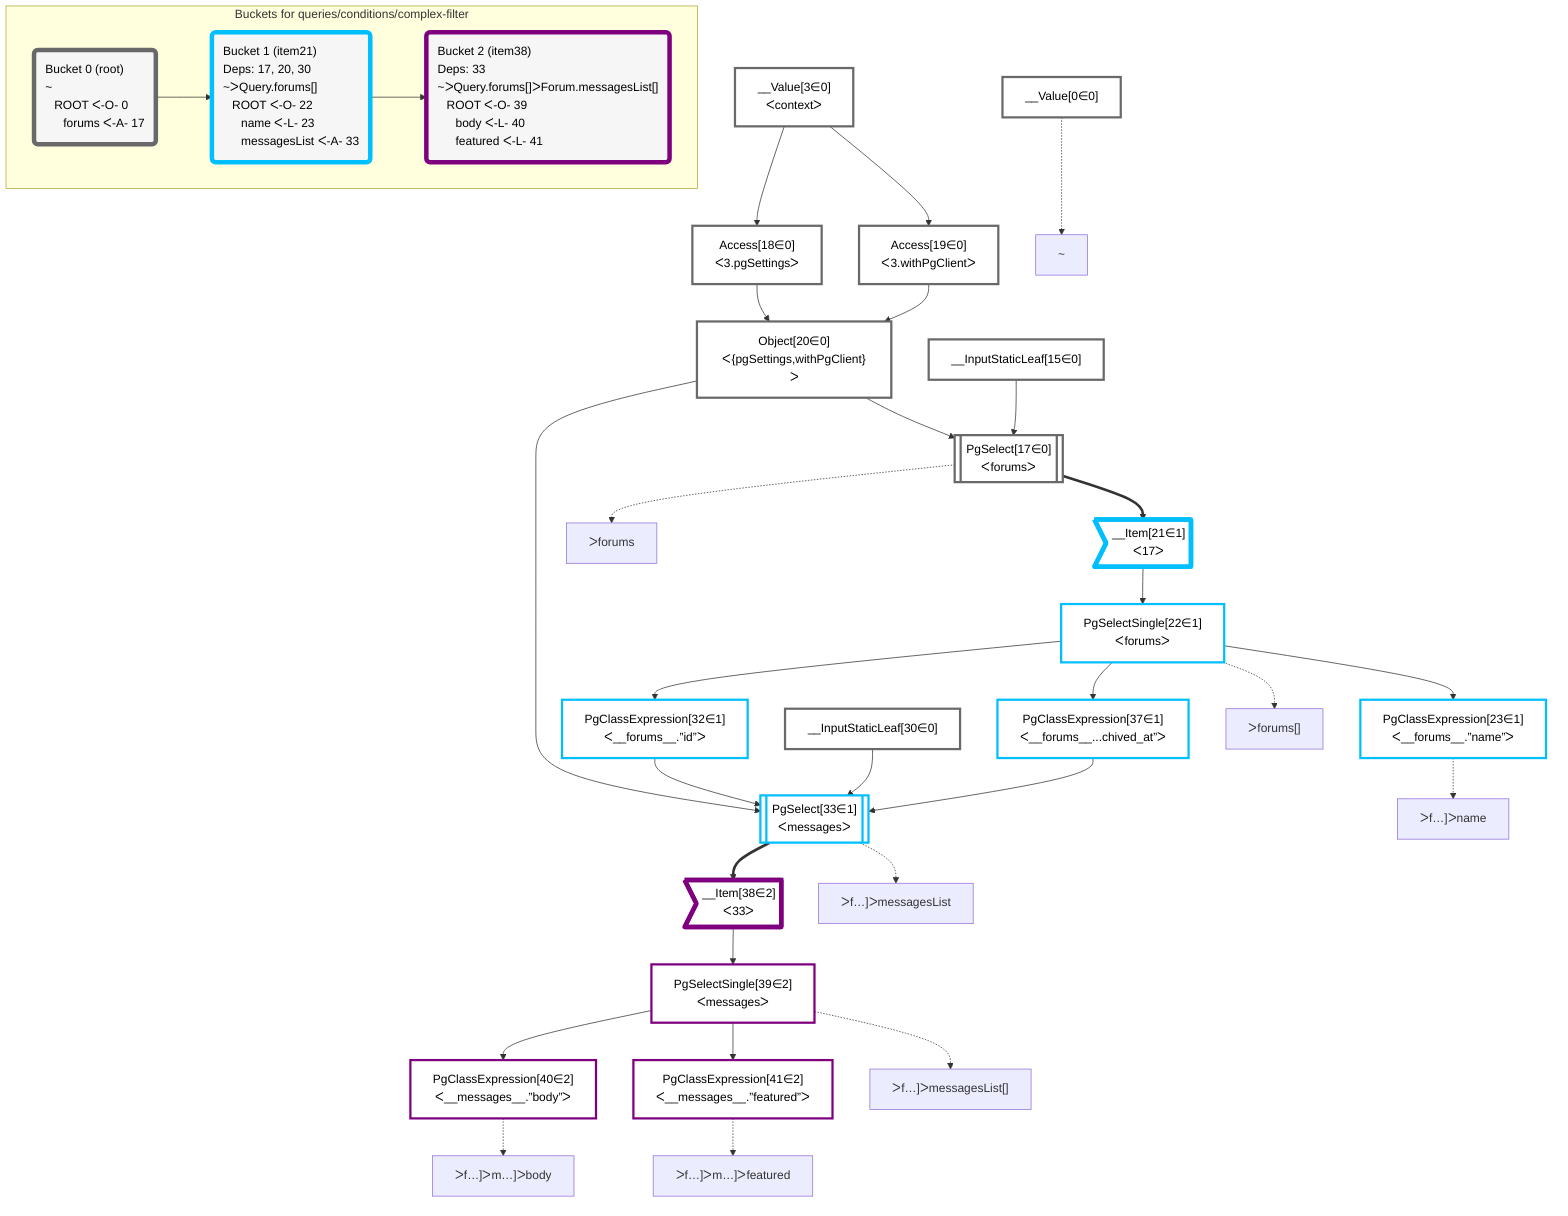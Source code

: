 graph TD
    classDef path fill:#eee,stroke:#000,color:#000
    classDef plan fill:#fff,stroke-width:3px,color:#000
    classDef itemplan fill:#fff,stroke-width:6px,color:#000
    classDef sideeffectplan fill:#f00,stroke-width:6px,color:#000
    classDef bucket fill:#f6f6f6,color:#000,stroke-width:6px,text-align:left


    %% define plans
    __Value0["__Value[0∈0]"]:::plan
    __Value3["__Value[3∈0]<br />ᐸcontextᐳ"]:::plan
    __InputStaticLeaf15["__InputStaticLeaf[15∈0]"]:::plan
    Access18["Access[18∈0]<br />ᐸ3.pgSettingsᐳ"]:::plan
    Access19["Access[19∈0]<br />ᐸ3.withPgClientᐳ"]:::plan
    Object20["Object[20∈0]<br />ᐸ{pgSettings,withPgClient}ᐳ"]:::plan
    PgSelect17[["PgSelect[17∈0]<br />ᐸforumsᐳ"]]:::plan
    __Item21>"__Item[21∈1]<br />ᐸ17ᐳ"]:::itemplan
    PgSelectSingle22["PgSelectSingle[22∈1]<br />ᐸforumsᐳ"]:::plan
    PgClassExpression23["PgClassExpression[23∈1]<br />ᐸ__forums__.”name”ᐳ"]:::plan
    __InputStaticLeaf30["__InputStaticLeaf[30∈0]"]:::plan
    PgClassExpression32["PgClassExpression[32∈1]<br />ᐸ__forums__.”id”ᐳ"]:::plan
    PgClassExpression37["PgClassExpression[37∈1]<br />ᐸ__forums__...chived_at”ᐳ"]:::plan
    PgSelect33[["PgSelect[33∈1]<br />ᐸmessagesᐳ"]]:::plan
    __Item38>"__Item[38∈2]<br />ᐸ33ᐳ"]:::itemplan
    PgSelectSingle39["PgSelectSingle[39∈2]<br />ᐸmessagesᐳ"]:::plan
    PgClassExpression40["PgClassExpression[40∈2]<br />ᐸ__messages__.”body”ᐳ"]:::plan
    PgClassExpression41["PgClassExpression[41∈2]<br />ᐸ__messages__.”featured”ᐳ"]:::plan

    %% plan dependencies
    __Value3 --> Access18
    __Value3 --> Access19
    Access18 & Access19 --> Object20
    Object20 & __InputStaticLeaf15 --> PgSelect17
    PgSelect17 ==> __Item21
    __Item21 --> PgSelectSingle22
    PgSelectSingle22 --> PgClassExpression23
    PgSelectSingle22 --> PgClassExpression32
    PgSelectSingle22 --> PgClassExpression37
    Object20 & PgClassExpression32 & __InputStaticLeaf30 & PgClassExpression37 --> PgSelect33
    PgSelect33 ==> __Item38
    __Item38 --> PgSelectSingle39
    PgSelectSingle39 --> PgClassExpression40
    PgSelectSingle39 --> PgClassExpression41

    %% plan-to-path relationships
    P0["~"]
    __Value0 -.-> P0
    P17["ᐳforums"]
    PgSelect17 -.-> P17
    P22["ᐳforums[]"]
    PgSelectSingle22 -.-> P22
    P23["ᐳf…]ᐳname"]
    PgClassExpression23 -.-> P23
    P33["ᐳf…]ᐳmessagesList"]
    PgSelect33 -.-> P33
    P39["ᐳf…]ᐳmessagesList[]"]
    PgSelectSingle39 -.-> P39
    P40["ᐳf…]ᐳm…]ᐳbody"]
    PgClassExpression40 -.-> P40
    P41["ᐳf…]ᐳm…]ᐳfeatured"]
    PgClassExpression41 -.-> P41

    subgraph "Buckets for queries/conditions/complex-filter"
    Bucket0("Bucket 0 (root)<br />~<br />⠀ROOT ᐸ-O- 0<br />⠀⠀forums ᐸ-A- 17"):::bucket
    classDef bucket0 stroke:#696969
    class Bucket0,__Value0,__Value3,__InputStaticLeaf15,PgSelect17,Access18,Access19,Object20,__InputStaticLeaf30 bucket0
    Bucket1("Bucket 1 (item21)<br />Deps: 17, 20, 30<br />~ᐳQuery.forums[]<br />⠀ROOT ᐸ-O- 22<br />⠀⠀name ᐸ-L- 23<br />⠀⠀messagesList ᐸ-A- 33"):::bucket
    classDef bucket1 stroke:#00bfff
    class Bucket1,__Item21,PgSelectSingle22,PgClassExpression23,PgClassExpression32,PgSelect33,PgClassExpression37 bucket1
    Bucket2("Bucket 2 (item38)<br />Deps: 33<br />~ᐳQuery.forums[]ᐳForum.messagesList[]<br />⠀ROOT ᐸ-O- 39<br />⠀⠀body ᐸ-L- 40<br />⠀⠀featured ᐸ-L- 41"):::bucket
    classDef bucket2 stroke:#7f007f
    class Bucket2,__Item38,PgSelectSingle39,PgClassExpression40,PgClassExpression41 bucket2
    Bucket0 --> Bucket1
    Bucket1 --> Bucket2
    end